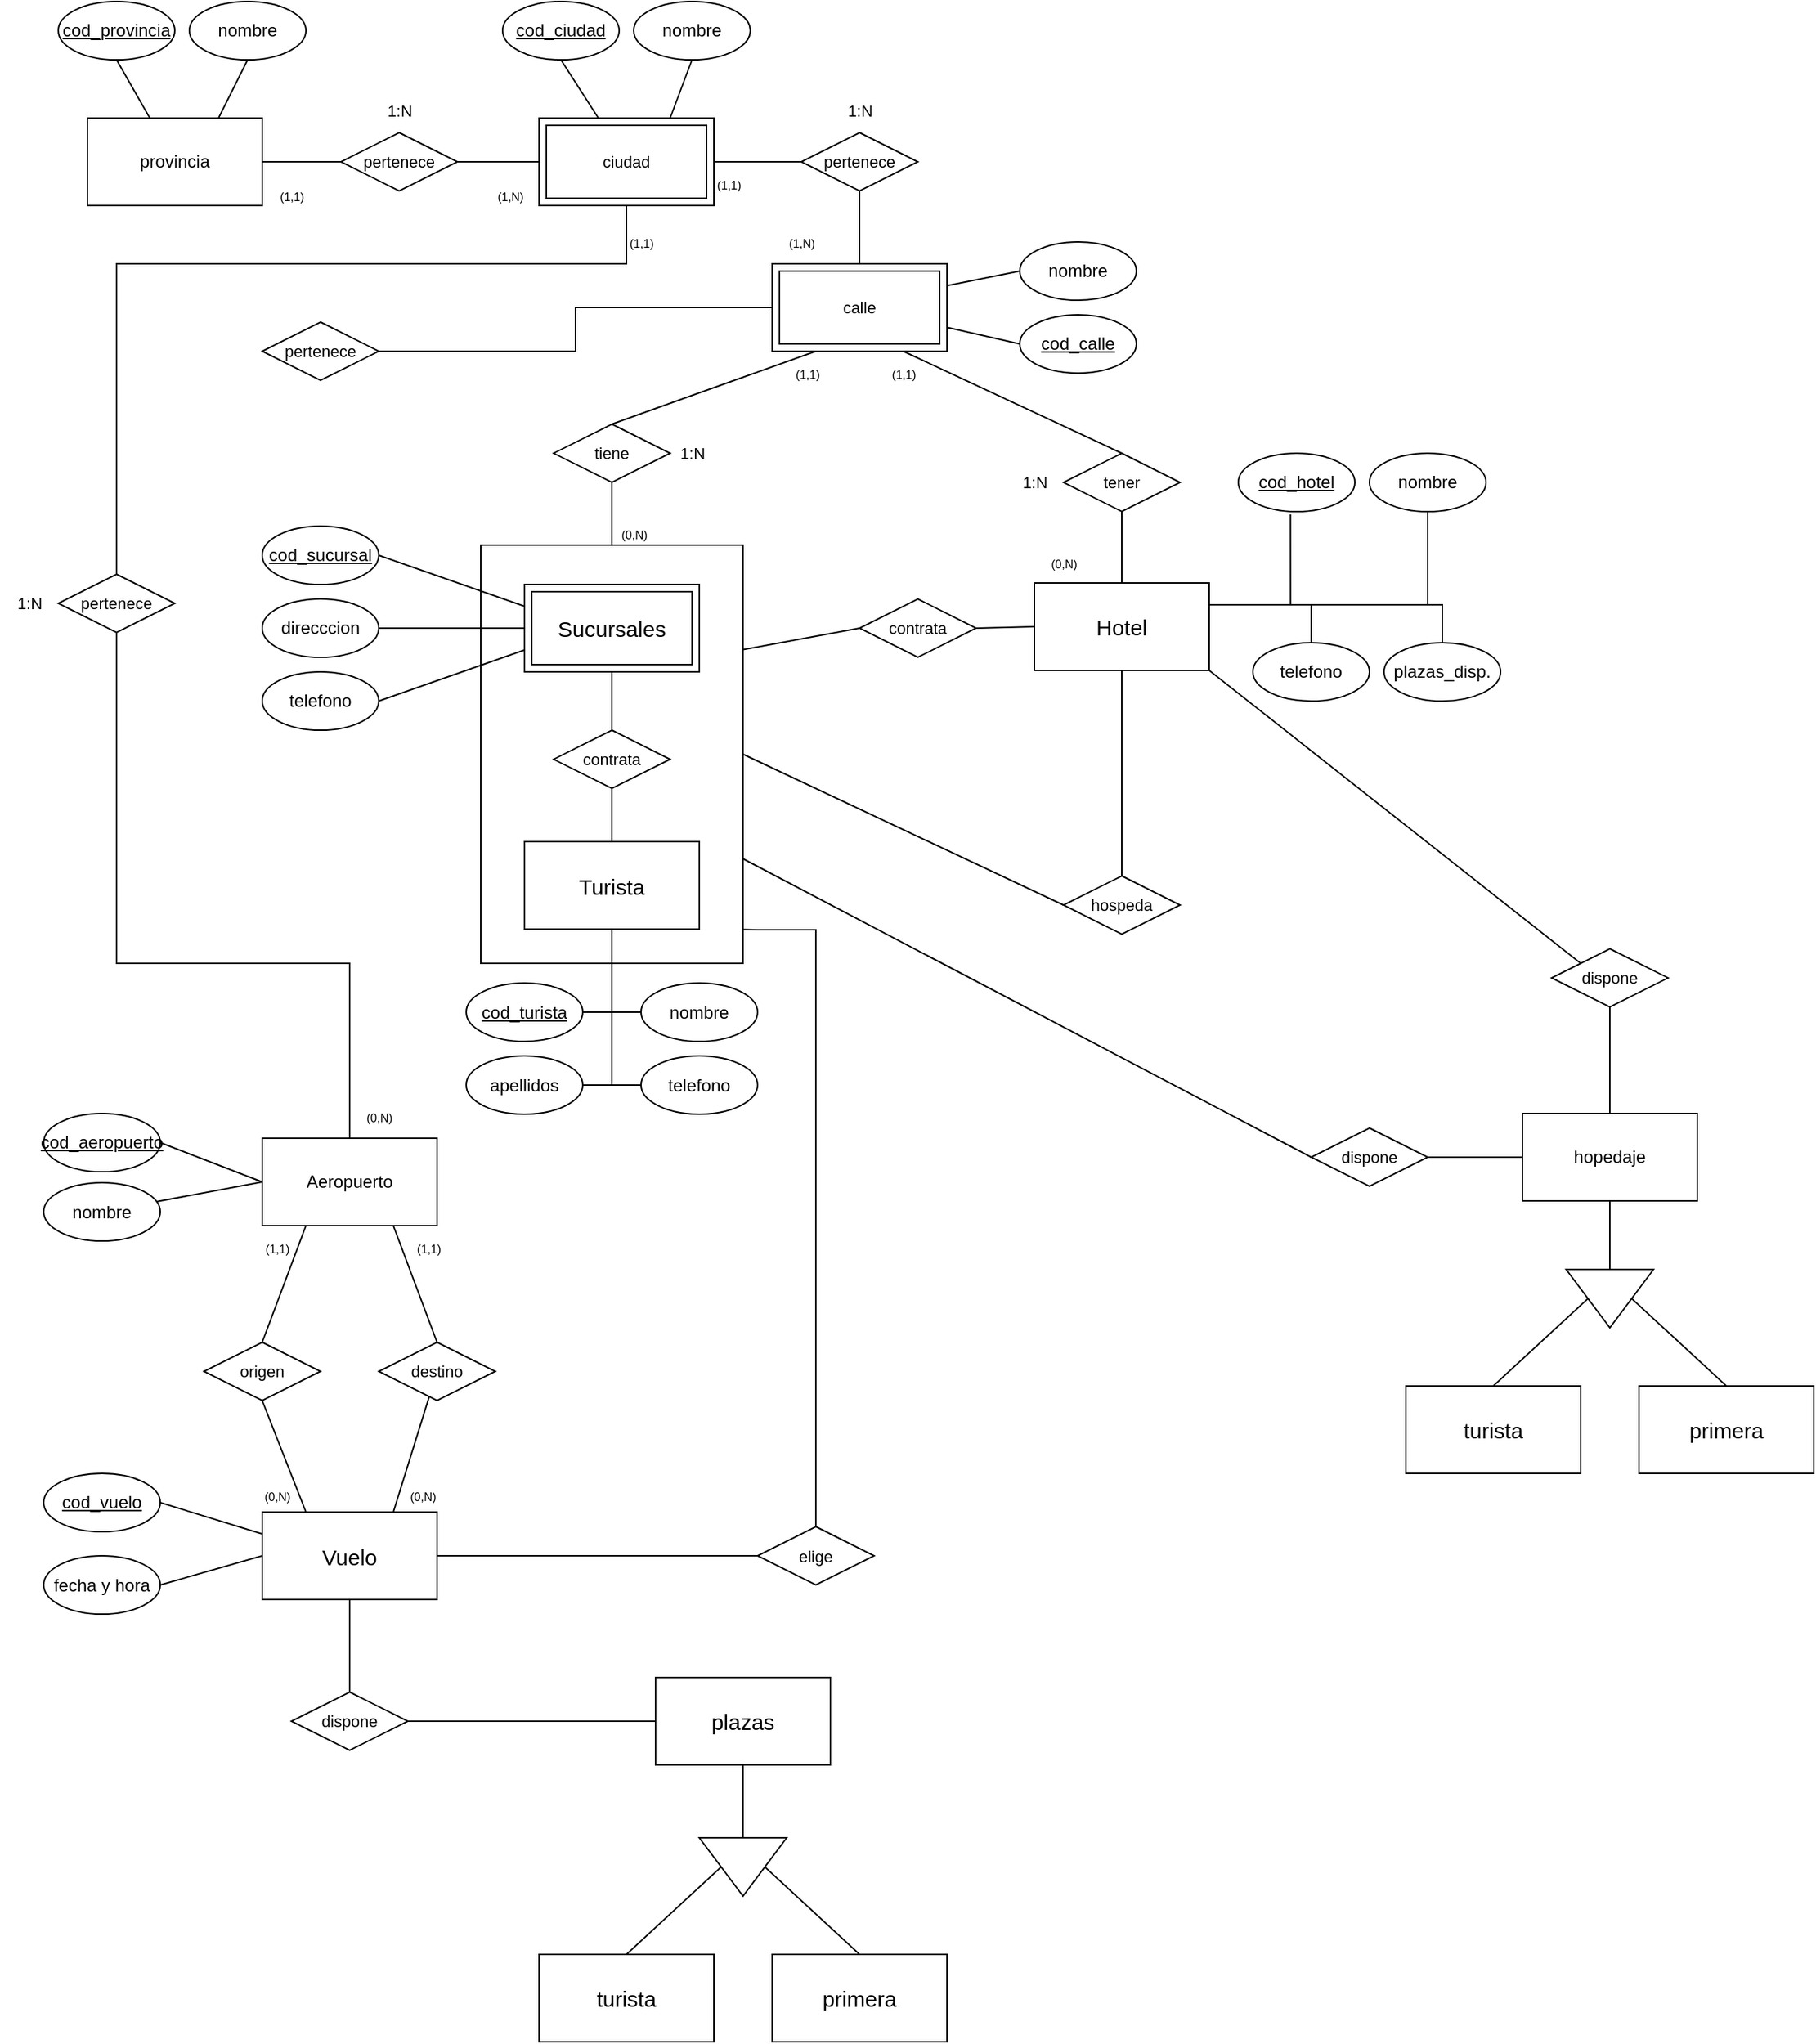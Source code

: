 <mxfile version="24.8.4">
  <diagram name="Página-1" id="iP2lA8PCmX-F6S4y8OPc">
    <mxGraphModel dx="2206" dy="1174" grid="1" gridSize="10" guides="1" tooltips="1" connect="1" arrows="1" fold="1" page="1" pageScale="1" pageWidth="1169" pageHeight="827" math="0" shadow="0">
      <root>
        <mxCell id="0" />
        <mxCell id="1" parent="0" />
        <mxCell id="xJng_yal1zOEgmuh23r5-56" value="" style="rounded=0;whiteSpace=wrap;html=1;fontFamily=Helvetica;fontSize=11;fontColor=default;labelBackgroundColor=default;strokeColor=default;fillColor=none;" vertex="1" parent="1">
          <mxGeometry x="340" y="393" width="180" height="287" as="geometry" />
        </mxCell>
        <mxCell id="dlnSffa50vdFho1oHBXk-1" value="&lt;font style=&quot;font-size: 15px;&quot;&gt;Sucursales&lt;/font&gt;" style="shape=ext;margin=3;double=1;whiteSpace=wrap;html=1;align=center;fontFamily=Helvetica;fontSize=11;fontColor=default;labelBackgroundColor=default;" parent="1" vertex="1">
          <mxGeometry x="370" y="420" width="120" height="60" as="geometry" />
        </mxCell>
        <mxCell id="dlnSffa50vdFho1oHBXk-69" style="edgeStyle=none;shape=connector;rounded=0;orthogonalLoop=1;jettySize=auto;html=1;exitX=0.5;exitY=0;exitDx=0;exitDy=0;entryX=0.5;entryY=1;entryDx=0;entryDy=0;strokeColor=default;align=center;verticalAlign=middle;fontFamily=Helvetica;fontSize=11;fontColor=default;labelBackgroundColor=default;endArrow=none;endFill=0;" parent="1" source="dlnSffa50vdFho1oHBXk-2" target="dlnSffa50vdFho1oHBXk-55" edge="1">
          <mxGeometry relative="1" as="geometry" />
        </mxCell>
        <mxCell id="dlnSffa50vdFho1oHBXk-2" value="&lt;font style=&quot;font-size: 15px;&quot;&gt;Hotel&lt;/font&gt;" style="rounded=0;whiteSpace=wrap;html=1;" parent="1" vertex="1">
          <mxGeometry x="720" y="419" width="120" height="60" as="geometry" />
        </mxCell>
        <mxCell id="xJng_yal1zOEgmuh23r5-8" style="rounded=0;orthogonalLoop=1;jettySize=auto;html=1;exitX=0.25;exitY=0;exitDx=0;exitDy=0;entryX=0.5;entryY=1;entryDx=0;entryDy=0;endArrow=none;endFill=0;" edge="1" parent="1" source="dlnSffa50vdFho1oHBXk-3" target="xJng_yal1zOEgmuh23r5-6">
          <mxGeometry relative="1" as="geometry" />
        </mxCell>
        <mxCell id="xJng_yal1zOEgmuh23r5-10" style="shape=connector;rounded=0;orthogonalLoop=1;jettySize=auto;html=1;exitX=0.75;exitY=0;exitDx=0;exitDy=0;strokeColor=default;align=center;verticalAlign=middle;fontFamily=Helvetica;fontSize=11;fontColor=default;labelBackgroundColor=default;endArrow=none;endFill=0;" edge="1" parent="1" source="dlnSffa50vdFho1oHBXk-3" target="xJng_yal1zOEgmuh23r5-7">
          <mxGeometry relative="1" as="geometry" />
        </mxCell>
        <mxCell id="dlnSffa50vdFho1oHBXk-3" value="&lt;font style=&quot;font-size: 15px;&quot;&gt;Vuelo&lt;/font&gt;" style="rounded=0;whiteSpace=wrap;html=1;" parent="1" vertex="1">
          <mxGeometry x="190" y="1056.5" width="120" height="60" as="geometry" />
        </mxCell>
        <mxCell id="dlnSffa50vdFho1oHBXk-4" value="&lt;div style=&quot;font-size: 13px;&quot;&gt;&lt;font style=&quot;font-size: 15px;&quot;&gt;Turista&lt;/font&gt;&lt;/div&gt;" style="rounded=0;whiteSpace=wrap;html=1;" parent="1" vertex="1">
          <mxGeometry x="370" y="596.5" width="120" height="60" as="geometry" />
        </mxCell>
        <mxCell id="dlnSffa50vdFho1oHBXk-10" style="rounded=0;orthogonalLoop=1;jettySize=auto;html=1;exitX=1;exitY=0.5;exitDx=0;exitDy=0;entryX=0;entryY=0.25;entryDx=0;entryDy=0;endArrow=none;endFill=0;" parent="1" source="dlnSffa50vdFho1oHBXk-5" target="dlnSffa50vdFho1oHBXk-1" edge="1">
          <mxGeometry relative="1" as="geometry" />
        </mxCell>
        <mxCell id="dlnSffa50vdFho1oHBXk-5" value="&lt;u&gt;cod_sucursal&lt;/u&gt;" style="ellipse;whiteSpace=wrap;html=1;" parent="1" vertex="1">
          <mxGeometry x="190" y="380" width="80" height="40" as="geometry" />
        </mxCell>
        <mxCell id="dlnSffa50vdFho1oHBXk-11" style="edgeStyle=none;shape=connector;rounded=0;orthogonalLoop=1;jettySize=auto;html=1;exitX=1;exitY=0.5;exitDx=0;exitDy=0;entryX=0;entryY=0.5;entryDx=0;entryDy=0;strokeColor=default;align=center;verticalAlign=middle;fontFamily=Helvetica;fontSize=11;fontColor=default;labelBackgroundColor=default;endArrow=none;endFill=0;" parent="1" source="dlnSffa50vdFho1oHBXk-7" target="dlnSffa50vdFho1oHBXk-1" edge="1">
          <mxGeometry relative="1" as="geometry" />
        </mxCell>
        <mxCell id="dlnSffa50vdFho1oHBXk-7" value="direcccion" style="ellipse;whiteSpace=wrap;html=1;" parent="1" vertex="1">
          <mxGeometry x="190" y="430" width="80" height="40" as="geometry" />
        </mxCell>
        <mxCell id="dlnSffa50vdFho1oHBXk-12" style="edgeStyle=none;shape=connector;rounded=0;orthogonalLoop=1;jettySize=auto;html=1;exitX=1;exitY=0.5;exitDx=0;exitDy=0;entryX=0;entryY=0.75;entryDx=0;entryDy=0;strokeColor=default;align=center;verticalAlign=middle;fontFamily=Helvetica;fontSize=11;fontColor=default;labelBackgroundColor=default;endArrow=none;endFill=0;" parent="1" source="dlnSffa50vdFho1oHBXk-9" target="dlnSffa50vdFho1oHBXk-1" edge="1">
          <mxGeometry relative="1" as="geometry" />
        </mxCell>
        <mxCell id="dlnSffa50vdFho1oHBXk-9" value="telefono" style="ellipse;whiteSpace=wrap;html=1;" parent="1" vertex="1">
          <mxGeometry x="190" y="480" width="80" height="40" as="geometry" />
        </mxCell>
        <mxCell id="dlnSffa50vdFho1oHBXk-30" style="edgeStyle=orthogonalEdgeStyle;shape=connector;rounded=0;orthogonalLoop=1;jettySize=auto;html=1;exitX=0.5;exitY=1;exitDx=0;exitDy=0;entryX=1;entryY=0.25;entryDx=0;entryDy=0;strokeColor=default;align=center;verticalAlign=middle;fontFamily=Helvetica;fontSize=11;fontColor=default;labelBackgroundColor=default;endArrow=none;endFill=0;" parent="1" source="dlnSffa50vdFho1oHBXk-13" target="dlnSffa50vdFho1oHBXk-2" edge="1">
          <mxGeometry relative="1" as="geometry">
            <Array as="points">
              <mxPoint x="990" y="434" />
            </Array>
          </mxGeometry>
        </mxCell>
        <mxCell id="dlnSffa50vdFho1oHBXk-13" value="nombre" style="ellipse;whiteSpace=wrap;html=1;" parent="1" vertex="1">
          <mxGeometry x="950" y="330" width="80" height="40" as="geometry" />
        </mxCell>
        <mxCell id="dlnSffa50vdFho1oHBXk-29" style="edgeStyle=orthogonalEdgeStyle;shape=connector;rounded=0;orthogonalLoop=1;jettySize=auto;html=1;exitX=0.447;exitY=1.051;exitDx=0;exitDy=0;entryX=1;entryY=0.25;entryDx=0;entryDy=0;strokeColor=default;align=center;verticalAlign=middle;fontFamily=Helvetica;fontSize=11;fontColor=default;labelBackgroundColor=default;endArrow=none;endFill=0;exitPerimeter=0;" parent="1" source="dlnSffa50vdFho1oHBXk-14" target="dlnSffa50vdFho1oHBXk-2" edge="1">
          <mxGeometry relative="1" as="geometry">
            <Array as="points">
              <mxPoint x="896" y="434" />
            </Array>
          </mxGeometry>
        </mxCell>
        <mxCell id="dlnSffa50vdFho1oHBXk-14" value="&lt;u&gt;cod_hotel&lt;/u&gt;" style="ellipse;whiteSpace=wrap;html=1;" parent="1" vertex="1">
          <mxGeometry x="860" y="330" width="80" height="40" as="geometry" />
        </mxCell>
        <mxCell id="dlnSffa50vdFho1oHBXk-32" style="edgeStyle=orthogonalEdgeStyle;shape=connector;rounded=0;orthogonalLoop=1;jettySize=auto;html=1;exitX=0.5;exitY=0;exitDx=0;exitDy=0;entryX=1;entryY=0.25;entryDx=0;entryDy=0;strokeColor=default;align=center;verticalAlign=middle;fontFamily=Helvetica;fontSize=11;fontColor=default;labelBackgroundColor=default;endArrow=none;endFill=0;" parent="1" source="dlnSffa50vdFho1oHBXk-15" target="dlnSffa50vdFho1oHBXk-2" edge="1">
          <mxGeometry relative="1" as="geometry">
            <Array as="points">
              <mxPoint x="910" y="434" />
            </Array>
          </mxGeometry>
        </mxCell>
        <mxCell id="dlnSffa50vdFho1oHBXk-15" value="telefono" style="ellipse;whiteSpace=wrap;html=1;" parent="1" vertex="1">
          <mxGeometry x="870" y="460" width="80" height="40" as="geometry" />
        </mxCell>
        <mxCell id="dlnSffa50vdFho1oHBXk-58" style="edgeStyle=none;shape=connector;rounded=0;orthogonalLoop=1;jettySize=auto;html=1;exitX=0.5;exitY=0;exitDx=0;exitDy=0;entryX=0.5;entryY=1;entryDx=0;entryDy=0;strokeColor=default;align=center;verticalAlign=middle;fontFamily=Helvetica;fontSize=11;fontColor=default;labelBackgroundColor=default;endArrow=none;endFill=0;" parent="1" source="dlnSffa50vdFho1oHBXk-17" target="dlnSffa50vdFho1oHBXk-56" edge="1">
          <mxGeometry relative="1" as="geometry" />
        </mxCell>
        <mxCell id="dlnSffa50vdFho1oHBXk-17" value="calle" style="shape=ext;margin=3;double=1;whiteSpace=wrap;html=1;align=center;fontFamily=Helvetica;fontSize=11;fontColor=default;labelBackgroundColor=default;" parent="1" vertex="1">
          <mxGeometry x="540" y="200" width="120" height="60" as="geometry" />
        </mxCell>
        <mxCell id="dlnSffa50vdFho1oHBXk-18" value="ciudad" style="shape=ext;margin=3;double=1;whiteSpace=wrap;html=1;align=center;fontFamily=Helvetica;fontSize=11;fontColor=default;labelBackgroundColor=default;" parent="1" vertex="1">
          <mxGeometry x="380" y="100" width="120" height="60" as="geometry" />
        </mxCell>
        <mxCell id="dlnSffa50vdFho1oHBXk-19" value="plazas_disp." style="ellipse;whiteSpace=wrap;html=1;" parent="1" vertex="1">
          <mxGeometry x="960" y="460" width="80" height="40" as="geometry" />
        </mxCell>
        <mxCell id="dlnSffa50vdFho1oHBXk-49" style="edgeStyle=none;shape=connector;rounded=0;orthogonalLoop=1;jettySize=auto;html=1;exitX=0;exitY=0.5;exitDx=0;exitDy=0;strokeColor=default;align=center;verticalAlign=middle;fontFamily=Helvetica;fontSize=11;fontColor=default;labelBackgroundColor=default;endArrow=none;endFill=0;" parent="1" source="dlnSffa50vdFho1oHBXk-20" target="dlnSffa50vdFho1oHBXk-17" edge="1">
          <mxGeometry relative="1" as="geometry" />
        </mxCell>
        <mxCell id="dlnSffa50vdFho1oHBXk-20" value="&lt;u&gt;cod_calle&lt;/u&gt;" style="ellipse;whiteSpace=wrap;html=1;" parent="1" vertex="1">
          <mxGeometry x="710" y="235" width="80" height="40" as="geometry" />
        </mxCell>
        <mxCell id="dlnSffa50vdFho1oHBXk-48" style="edgeStyle=none;shape=connector;rounded=0;orthogonalLoop=1;jettySize=auto;html=1;exitX=0.5;exitY=1;exitDx=0;exitDy=0;strokeColor=default;align=center;verticalAlign=middle;fontFamily=Helvetica;fontSize=11;fontColor=default;labelBackgroundColor=default;endArrow=none;endFill=0;" parent="1" source="dlnSffa50vdFho1oHBXk-21" target="dlnSffa50vdFho1oHBXk-18" edge="1">
          <mxGeometry relative="1" as="geometry" />
        </mxCell>
        <mxCell id="dlnSffa50vdFho1oHBXk-21" value="&lt;u&gt;cod_ciudad&lt;/u&gt;" style="ellipse;whiteSpace=wrap;html=1;" parent="1" vertex="1">
          <mxGeometry x="355" y="20" width="80" height="40" as="geometry" />
        </mxCell>
        <mxCell id="dlnSffa50vdFho1oHBXk-60" style="edgeStyle=none;shape=connector;rounded=0;orthogonalLoop=1;jettySize=auto;html=1;exitX=1;exitY=0.5;exitDx=0;exitDy=0;strokeColor=default;align=center;verticalAlign=middle;fontFamily=Helvetica;fontSize=11;fontColor=default;labelBackgroundColor=default;endArrow=none;endFill=0;" parent="1" source="dlnSffa50vdFho1oHBXk-22" target="dlnSffa50vdFho1oHBXk-59" edge="1">
          <mxGeometry relative="1" as="geometry" />
        </mxCell>
        <mxCell id="dlnSffa50vdFho1oHBXk-22" value="provincia" style="rounded=0;whiteSpace=wrap;html=1;" parent="1" vertex="1">
          <mxGeometry x="70" y="100" width="120" height="60" as="geometry" />
        </mxCell>
        <mxCell id="dlnSffa50vdFho1oHBXk-47" style="edgeStyle=none;shape=connector;rounded=0;orthogonalLoop=1;jettySize=auto;html=1;exitX=0.5;exitY=1;exitDx=0;exitDy=0;strokeColor=default;align=center;verticalAlign=middle;fontFamily=Helvetica;fontSize=11;fontColor=default;labelBackgroundColor=default;endArrow=none;endFill=0;" parent="1" source="dlnSffa50vdFho1oHBXk-23" target="dlnSffa50vdFho1oHBXk-22" edge="1">
          <mxGeometry relative="1" as="geometry" />
        </mxCell>
        <mxCell id="dlnSffa50vdFho1oHBXk-23" value="&lt;u&gt;cod_provincia&lt;/u&gt;" style="ellipse;whiteSpace=wrap;html=1;" parent="1" vertex="1">
          <mxGeometry x="50" y="20" width="80" height="40" as="geometry" />
        </mxCell>
        <mxCell id="dlnSffa50vdFho1oHBXk-107" style="edgeStyle=orthogonalEdgeStyle;shape=connector;rounded=0;orthogonalLoop=1;jettySize=auto;html=1;exitX=0;exitY=0.5;exitDx=0;exitDy=0;strokeColor=default;align=center;verticalAlign=middle;fontFamily=Helvetica;fontSize=11;fontColor=default;labelBackgroundColor=default;endArrow=none;endFill=0;entryX=0.5;entryY=1;entryDx=0;entryDy=0;" parent="1" source="dlnSffa50vdFho1oHBXk-24" edge="1" target="dlnSffa50vdFho1oHBXk-4">
          <mxGeometry relative="1" as="geometry">
            <mxPoint x="430" y="653.5" as="targetPoint" />
          </mxGeometry>
        </mxCell>
        <mxCell id="dlnSffa50vdFho1oHBXk-24" value="nombre" style="ellipse;whiteSpace=wrap;html=1;" parent="1" vertex="1">
          <mxGeometry x="450" y="693.5" width="80" height="40" as="geometry" />
        </mxCell>
        <mxCell id="dlnSffa50vdFho1oHBXk-106" style="edgeStyle=orthogonalEdgeStyle;shape=connector;rounded=0;orthogonalLoop=1;jettySize=auto;html=1;exitX=1;exitY=0.5;exitDx=0;exitDy=0;entryX=0.5;entryY=1;entryDx=0;entryDy=0;strokeColor=default;align=center;verticalAlign=middle;fontFamily=Helvetica;fontSize=11;fontColor=default;labelBackgroundColor=default;endArrow=none;endFill=0;" parent="1" source="dlnSffa50vdFho1oHBXk-25" target="dlnSffa50vdFho1oHBXk-4" edge="1">
          <mxGeometry relative="1" as="geometry" />
        </mxCell>
        <mxCell id="dlnSffa50vdFho1oHBXk-25" value="&lt;u&gt;cod_turista&lt;/u&gt;" style="ellipse;whiteSpace=wrap;html=1;" parent="1" vertex="1">
          <mxGeometry x="330" y="693.5" width="80" height="40" as="geometry" />
        </mxCell>
        <mxCell id="dlnSffa50vdFho1oHBXk-109" style="edgeStyle=orthogonalEdgeStyle;shape=connector;rounded=0;orthogonalLoop=1;jettySize=auto;html=1;exitX=0;exitY=0.5;exitDx=0;exitDy=0;entryX=0.5;entryY=1;entryDx=0;entryDy=0;strokeColor=default;align=center;verticalAlign=middle;fontFamily=Helvetica;fontSize=11;fontColor=default;labelBackgroundColor=default;endArrow=none;endFill=0;" parent="1" source="dlnSffa50vdFho1oHBXk-26" target="dlnSffa50vdFho1oHBXk-4" edge="1">
          <mxGeometry relative="1" as="geometry" />
        </mxCell>
        <mxCell id="dlnSffa50vdFho1oHBXk-26" value="telefono" style="ellipse;whiteSpace=wrap;html=1;" parent="1" vertex="1">
          <mxGeometry x="450" y="743.5" width="80" height="40" as="geometry" />
        </mxCell>
        <mxCell id="dlnSffa50vdFho1oHBXk-108" style="edgeStyle=orthogonalEdgeStyle;shape=connector;rounded=0;orthogonalLoop=1;jettySize=auto;html=1;exitX=1;exitY=0.5;exitDx=0;exitDy=0;strokeColor=default;align=center;verticalAlign=middle;fontFamily=Helvetica;fontSize=11;fontColor=default;labelBackgroundColor=default;endArrow=none;endFill=0;entryX=0.5;entryY=1;entryDx=0;entryDy=0;" parent="1" source="dlnSffa50vdFho1oHBXk-28" edge="1" target="dlnSffa50vdFho1oHBXk-4">
          <mxGeometry relative="1" as="geometry">
            <mxPoint x="430" y="653.5" as="targetPoint" />
          </mxGeometry>
        </mxCell>
        <mxCell id="dlnSffa50vdFho1oHBXk-28" value="apellidos" style="ellipse;whiteSpace=wrap;html=1;" parent="1" vertex="1">
          <mxGeometry x="330" y="743.5" width="80" height="40" as="geometry" />
        </mxCell>
        <mxCell id="dlnSffa50vdFho1oHBXk-33" style="edgeStyle=orthogonalEdgeStyle;shape=connector;rounded=0;orthogonalLoop=1;jettySize=auto;html=1;exitX=0.5;exitY=0;exitDx=0;exitDy=0;entryX=1;entryY=0.25;entryDx=0;entryDy=0;strokeColor=default;align=center;verticalAlign=middle;fontFamily=Helvetica;fontSize=11;fontColor=default;labelBackgroundColor=default;endArrow=none;endFill=0;" parent="1" source="dlnSffa50vdFho1oHBXk-19" target="dlnSffa50vdFho1oHBXk-2" edge="1">
          <mxGeometry relative="1" as="geometry">
            <Array as="points">
              <mxPoint x="1000" y="434" />
            </Array>
          </mxGeometry>
        </mxCell>
        <mxCell id="dlnSffa50vdFho1oHBXk-41" style="edgeStyle=none;shape=connector;rounded=0;orthogonalLoop=1;jettySize=auto;html=1;exitX=1;exitY=0.5;exitDx=0;exitDy=0;entryX=0;entryY=0.5;entryDx=0;entryDy=0;strokeColor=default;align=center;verticalAlign=middle;fontFamily=Helvetica;fontSize=11;fontColor=default;labelBackgroundColor=default;endArrow=none;endFill=0;" parent="1" source="dlnSffa50vdFho1oHBXk-34" target="dlnSffa50vdFho1oHBXk-3" edge="1">
          <mxGeometry relative="1" as="geometry" />
        </mxCell>
        <mxCell id="dlnSffa50vdFho1oHBXk-34" value="fecha y hora" style="ellipse;whiteSpace=wrap;html=1;" parent="1" vertex="1">
          <mxGeometry x="40" y="1086.5" width="80" height="40" as="geometry" />
        </mxCell>
        <mxCell id="dlnSffa50vdFho1oHBXk-40" style="edgeStyle=none;shape=connector;rounded=0;orthogonalLoop=1;jettySize=auto;html=1;exitX=1;exitY=0.5;exitDx=0;exitDy=0;entryX=0;entryY=0.25;entryDx=0;entryDy=0;strokeColor=default;align=center;verticalAlign=middle;fontFamily=Helvetica;fontSize=11;fontColor=default;labelBackgroundColor=default;endArrow=none;endFill=0;" parent="1" source="dlnSffa50vdFho1oHBXk-35" target="dlnSffa50vdFho1oHBXk-3" edge="1">
          <mxGeometry relative="1" as="geometry" />
        </mxCell>
        <mxCell id="dlnSffa50vdFho1oHBXk-35" value="&lt;u&gt;cod_vuelo&lt;/u&gt;" style="ellipse;whiteSpace=wrap;html=1;" parent="1" vertex="1">
          <mxGeometry x="40" y="1030" width="80" height="40" as="geometry" />
        </mxCell>
        <mxCell id="dlnSffa50vdFho1oHBXk-71" style="edgeStyle=none;shape=connector;rounded=0;orthogonalLoop=1;jettySize=auto;html=1;exitX=0.5;exitY=0;exitDx=0;exitDy=0;entryX=0.75;entryY=1;entryDx=0;entryDy=0;strokeColor=default;align=center;verticalAlign=middle;fontFamily=Helvetica;fontSize=11;fontColor=default;labelBackgroundColor=default;endArrow=none;endFill=0;" parent="1" source="dlnSffa50vdFho1oHBXk-55" target="dlnSffa50vdFho1oHBXk-17" edge="1">
          <mxGeometry relative="1" as="geometry" />
        </mxCell>
        <mxCell id="dlnSffa50vdFho1oHBXk-55" value="tener" style="rhombus;whiteSpace=wrap;html=1;fontFamily=Helvetica;fontSize=11;fontColor=default;labelBackgroundColor=default;" parent="1" vertex="1">
          <mxGeometry x="740" y="330" width="80" height="40" as="geometry" />
        </mxCell>
        <mxCell id="dlnSffa50vdFho1oHBXk-68" style="edgeStyle=none;shape=connector;rounded=0;orthogonalLoop=1;jettySize=auto;html=1;exitX=0;exitY=0.5;exitDx=0;exitDy=0;entryX=1;entryY=0.5;entryDx=0;entryDy=0;strokeColor=default;align=center;verticalAlign=middle;fontFamily=Helvetica;fontSize=11;fontColor=default;labelBackgroundColor=default;endArrow=none;endFill=0;" parent="1" source="dlnSffa50vdFho1oHBXk-56" target="dlnSffa50vdFho1oHBXk-18" edge="1">
          <mxGeometry relative="1" as="geometry" />
        </mxCell>
        <mxCell id="dlnSffa50vdFho1oHBXk-56" value="pertenece" style="rhombus;whiteSpace=wrap;html=1;fontFamily=Helvetica;fontSize=11;fontColor=default;labelBackgroundColor=default;" parent="1" vertex="1">
          <mxGeometry x="560" y="110" width="80" height="40" as="geometry" />
        </mxCell>
        <mxCell id="dlnSffa50vdFho1oHBXk-61" style="edgeStyle=none;shape=connector;rounded=0;orthogonalLoop=1;jettySize=auto;html=1;exitX=1;exitY=0.5;exitDx=0;exitDy=0;entryX=0;entryY=0.5;entryDx=0;entryDy=0;strokeColor=default;align=center;verticalAlign=middle;fontFamily=Helvetica;fontSize=11;fontColor=default;labelBackgroundColor=default;endArrow=none;endFill=0;" parent="1" source="dlnSffa50vdFho1oHBXk-59" target="dlnSffa50vdFho1oHBXk-18" edge="1">
          <mxGeometry relative="1" as="geometry" />
        </mxCell>
        <mxCell id="dlnSffa50vdFho1oHBXk-59" value="pertenece" style="rhombus;whiteSpace=wrap;html=1;fontFamily=Helvetica;fontSize=11;fontColor=default;labelBackgroundColor=default;" parent="1" vertex="1">
          <mxGeometry x="244" y="110" width="80" height="40" as="geometry" />
        </mxCell>
        <mxCell id="dlnSffa50vdFho1oHBXk-70" style="edgeStyle=none;shape=connector;rounded=0;orthogonalLoop=1;jettySize=auto;html=1;exitX=0.5;exitY=0;exitDx=0;exitDy=0;entryX=0.25;entryY=1;entryDx=0;entryDy=0;strokeColor=default;align=center;verticalAlign=middle;fontFamily=Helvetica;fontSize=11;fontColor=default;labelBackgroundColor=default;endArrow=none;endFill=0;" parent="1" source="dlnSffa50vdFho1oHBXk-63" target="dlnSffa50vdFho1oHBXk-17" edge="1">
          <mxGeometry relative="1" as="geometry" />
        </mxCell>
        <mxCell id="xJng_yal1zOEgmuh23r5-60" style="edgeStyle=orthogonalEdgeStyle;shape=connector;rounded=0;orthogonalLoop=1;jettySize=auto;html=1;exitX=0.5;exitY=1;exitDx=0;exitDy=0;strokeColor=default;align=center;verticalAlign=middle;fontFamily=Helvetica;fontSize=11;fontColor=default;labelBackgroundColor=default;endArrow=none;endFill=0;" edge="1" parent="1" source="dlnSffa50vdFho1oHBXk-63" target="xJng_yal1zOEgmuh23r5-56">
          <mxGeometry relative="1" as="geometry" />
        </mxCell>
        <mxCell id="dlnSffa50vdFho1oHBXk-63" value="tiene" style="rhombus;whiteSpace=wrap;html=1;fontFamily=Helvetica;fontSize=11;fontColor=default;labelBackgroundColor=default;" parent="1" vertex="1">
          <mxGeometry x="390" y="310" width="80" height="40" as="geometry" />
        </mxCell>
        <mxCell id="dlnSffa50vdFho1oHBXk-74" style="edgeStyle=none;shape=connector;rounded=0;orthogonalLoop=1;jettySize=auto;html=1;exitX=1;exitY=0.5;exitDx=0;exitDy=0;entryX=0;entryY=0.5;entryDx=0;entryDy=0;strokeColor=default;align=center;verticalAlign=middle;fontFamily=Helvetica;fontSize=11;fontColor=default;labelBackgroundColor=default;endArrow=none;endFill=0;" parent="1" source="dlnSffa50vdFho1oHBXk-72" target="dlnSffa50vdFho1oHBXk-2" edge="1">
          <mxGeometry relative="1" as="geometry" />
        </mxCell>
        <mxCell id="xJng_yal1zOEgmuh23r5-59" style="shape=connector;rounded=0;orthogonalLoop=1;jettySize=auto;html=1;exitX=0;exitY=0.5;exitDx=0;exitDy=0;entryX=1;entryY=0.25;entryDx=0;entryDy=0;strokeColor=default;align=center;verticalAlign=middle;fontFamily=Helvetica;fontSize=11;fontColor=default;labelBackgroundColor=default;endArrow=none;endFill=0;" edge="1" parent="1" source="dlnSffa50vdFho1oHBXk-72" target="xJng_yal1zOEgmuh23r5-56">
          <mxGeometry relative="1" as="geometry" />
        </mxCell>
        <mxCell id="dlnSffa50vdFho1oHBXk-72" value="contrata" style="rhombus;whiteSpace=wrap;html=1;fontFamily=Helvetica;fontSize=11;fontColor=default;labelBackgroundColor=default;" parent="1" vertex="1">
          <mxGeometry x="600" y="430" width="80" height="40" as="geometry" />
        </mxCell>
        <mxCell id="dlnSffa50vdFho1oHBXk-76" value="&lt;font style=&quot;font-size: 15px;&quot;&gt;primera&lt;/font&gt;" style="rounded=0;whiteSpace=wrap;html=1;" parent="1" vertex="1">
          <mxGeometry x="540" y="1360" width="120" height="60" as="geometry" />
        </mxCell>
        <mxCell id="dlnSffa50vdFho1oHBXk-77" value="&lt;font style=&quot;font-size: 15px;&quot;&gt;turista&lt;/font&gt;" style="rounded=0;whiteSpace=wrap;html=1;" parent="1" vertex="1">
          <mxGeometry x="380" y="1360" width="120" height="60" as="geometry" />
        </mxCell>
        <mxCell id="dlnSffa50vdFho1oHBXk-79" style="edgeStyle=none;shape=connector;rounded=0;orthogonalLoop=1;jettySize=auto;html=1;exitX=0.5;exitY=0;exitDx=0;exitDy=0;entryX=0.5;entryY=0;entryDx=0;entryDy=0;strokeColor=default;align=center;verticalAlign=middle;fontFamily=Helvetica;fontSize=11;fontColor=default;labelBackgroundColor=default;endArrow=none;endFill=0;" parent="1" source="dlnSffa50vdFho1oHBXk-78" target="dlnSffa50vdFho1oHBXk-76" edge="1">
          <mxGeometry relative="1" as="geometry" />
        </mxCell>
        <mxCell id="dlnSffa50vdFho1oHBXk-80" style="edgeStyle=none;shape=connector;rounded=0;orthogonalLoop=1;jettySize=auto;html=1;exitX=0.5;exitY=1;exitDx=0;exitDy=0;entryX=0.5;entryY=0;entryDx=0;entryDy=0;strokeColor=default;align=center;verticalAlign=middle;fontFamily=Helvetica;fontSize=11;fontColor=default;labelBackgroundColor=default;endArrow=none;endFill=0;" parent="1" source="dlnSffa50vdFho1oHBXk-78" target="dlnSffa50vdFho1oHBXk-77" edge="1">
          <mxGeometry relative="1" as="geometry" />
        </mxCell>
        <mxCell id="dlnSffa50vdFho1oHBXk-78" value="" style="triangle;whiteSpace=wrap;html=1;fontFamily=Helvetica;fontSize=11;fontColor=default;labelBackgroundColor=default;rotation=90;" parent="1" vertex="1">
          <mxGeometry x="500" y="1270" width="40" height="60" as="geometry" />
        </mxCell>
        <mxCell id="dlnSffa50vdFho1oHBXk-83" value="" style="edgeStyle=none;shape=connector;rounded=0;orthogonalLoop=1;jettySize=auto;html=1;strokeColor=default;align=center;verticalAlign=middle;fontFamily=Helvetica;fontSize=11;fontColor=default;labelBackgroundColor=default;endArrow=none;endFill=0;exitX=0.5;exitY=0;exitDx=0;exitDy=0;" parent="1" source="dlnSffa50vdFho1oHBXk-86" target="dlnSffa50vdFho1oHBXk-3" edge="1">
          <mxGeometry relative="1" as="geometry" />
        </mxCell>
        <mxCell id="dlnSffa50vdFho1oHBXk-84" style="edgeStyle=none;shape=connector;rounded=0;orthogonalLoop=1;jettySize=auto;html=1;exitX=0.5;exitY=1;exitDx=0;exitDy=0;entryX=0;entryY=0.5;entryDx=0;entryDy=0;strokeColor=default;align=center;verticalAlign=middle;fontFamily=Helvetica;fontSize=11;fontColor=default;labelBackgroundColor=default;endArrow=none;endFill=0;" parent="1" source="dlnSffa50vdFho1oHBXk-82" target="dlnSffa50vdFho1oHBXk-78" edge="1">
          <mxGeometry relative="1" as="geometry" />
        </mxCell>
        <mxCell id="dlnSffa50vdFho1oHBXk-82" value="&lt;font style=&quot;font-size: 15px;&quot;&gt;plazas&lt;/font&gt;" style="rounded=0;whiteSpace=wrap;html=1;" parent="1" vertex="1">
          <mxGeometry x="460" y="1170" width="120" height="60" as="geometry" />
        </mxCell>
        <mxCell id="dlnSffa50vdFho1oHBXk-87" style="edgeStyle=orthogonalEdgeStyle;shape=connector;rounded=0;orthogonalLoop=1;jettySize=auto;html=1;exitX=0;exitY=0.5;exitDx=0;exitDy=0;entryX=1;entryY=0.5;entryDx=0;entryDy=0;strokeColor=default;align=center;verticalAlign=middle;fontFamily=Helvetica;fontSize=11;fontColor=default;labelBackgroundColor=default;endArrow=none;endFill=0;" parent="1" source="dlnSffa50vdFho1oHBXk-85" target="dlnSffa50vdFho1oHBXk-3" edge="1">
          <mxGeometry relative="1" as="geometry" />
        </mxCell>
        <mxCell id="dlnSffa50vdFho1oHBXk-85" value="elige" style="rhombus;whiteSpace=wrap;html=1;fontFamily=Helvetica;fontSize=11;fontColor=default;labelBackgroundColor=default;" parent="1" vertex="1">
          <mxGeometry x="530" y="1066.5" width="80" height="40" as="geometry" />
        </mxCell>
        <mxCell id="xJng_yal1zOEgmuh23r5-17" style="shape=connector;rounded=0;orthogonalLoop=1;jettySize=auto;html=1;exitX=1;exitY=0.5;exitDx=0;exitDy=0;entryX=0;entryY=0.5;entryDx=0;entryDy=0;strokeColor=default;align=center;verticalAlign=middle;fontFamily=Helvetica;fontSize=11;fontColor=default;labelBackgroundColor=default;endArrow=none;endFill=0;" edge="1" parent="1" source="dlnSffa50vdFho1oHBXk-86" target="dlnSffa50vdFho1oHBXk-82">
          <mxGeometry relative="1" as="geometry" />
        </mxCell>
        <mxCell id="dlnSffa50vdFho1oHBXk-86" value="dispone" style="rhombus;whiteSpace=wrap;html=1;fontFamily=Helvetica;fontSize=11;fontColor=default;labelBackgroundColor=default;" parent="1" vertex="1">
          <mxGeometry x="210" y="1180" width="80" height="40" as="geometry" />
        </mxCell>
        <mxCell id="dlnSffa50vdFho1oHBXk-90" style="edgeStyle=none;shape=connector;rounded=0;orthogonalLoop=1;jettySize=auto;html=1;exitX=0.5;exitY=0;exitDx=0;exitDy=0;strokeColor=default;align=center;verticalAlign=middle;fontFamily=Helvetica;fontSize=11;fontColor=default;labelBackgroundColor=default;endArrow=none;endFill=0;" parent="1" source="dlnSffa50vdFho1oHBXk-89" target="dlnSffa50vdFho1oHBXk-2" edge="1">
          <mxGeometry relative="1" as="geometry" />
        </mxCell>
        <mxCell id="xJng_yal1zOEgmuh23r5-58" style="shape=connector;rounded=0;orthogonalLoop=1;jettySize=auto;html=1;exitX=0;exitY=0.5;exitDx=0;exitDy=0;entryX=1;entryY=0.5;entryDx=0;entryDy=0;strokeColor=default;align=center;verticalAlign=middle;fontFamily=Helvetica;fontSize=11;fontColor=default;labelBackgroundColor=default;endArrow=none;endFill=0;" edge="1" parent="1" source="dlnSffa50vdFho1oHBXk-89" target="xJng_yal1zOEgmuh23r5-56">
          <mxGeometry relative="1" as="geometry" />
        </mxCell>
        <mxCell id="dlnSffa50vdFho1oHBXk-89" value="hospeda" style="rhombus;whiteSpace=wrap;html=1;fontFamily=Helvetica;fontSize=11;fontColor=default;labelBackgroundColor=default;" parent="1" vertex="1">
          <mxGeometry x="740" y="620" width="80" height="40" as="geometry" />
        </mxCell>
        <mxCell id="dlnSffa50vdFho1oHBXk-93" value="&lt;font style=&quot;font-size: 15px;&quot;&gt;turista&lt;/font&gt;" style="rounded=0;whiteSpace=wrap;html=1;" parent="1" vertex="1">
          <mxGeometry x="975" y="970" width="120" height="60" as="geometry" />
        </mxCell>
        <mxCell id="dlnSffa50vdFho1oHBXk-94" style="edgeStyle=none;shape=connector;rounded=0;orthogonalLoop=1;jettySize=auto;html=1;exitX=0.5;exitY=0;exitDx=0;exitDy=0;entryX=0.5;entryY=0;entryDx=0;entryDy=0;strokeColor=default;align=center;verticalAlign=middle;fontFamily=Helvetica;fontSize=11;fontColor=default;labelBackgroundColor=default;endArrow=none;endFill=0;" parent="1" source="dlnSffa50vdFho1oHBXk-96" target="dlnSffa50vdFho1oHBXk-100" edge="1">
          <mxGeometry relative="1" as="geometry" />
        </mxCell>
        <mxCell id="dlnSffa50vdFho1oHBXk-95" style="edgeStyle=none;shape=connector;rounded=0;orthogonalLoop=1;jettySize=auto;html=1;exitX=0.5;exitY=1;exitDx=0;exitDy=0;entryX=0.5;entryY=0;entryDx=0;entryDy=0;strokeColor=default;align=center;verticalAlign=middle;fontFamily=Helvetica;fontSize=11;fontColor=default;labelBackgroundColor=default;endArrow=none;endFill=0;" parent="1" source="dlnSffa50vdFho1oHBXk-96" target="dlnSffa50vdFho1oHBXk-93" edge="1">
          <mxGeometry relative="1" as="geometry" />
        </mxCell>
        <mxCell id="dlnSffa50vdFho1oHBXk-96" value="" style="triangle;whiteSpace=wrap;html=1;fontFamily=Helvetica;fontSize=11;fontColor=default;labelBackgroundColor=default;rotation=90;" parent="1" vertex="1">
          <mxGeometry x="1095" y="880" width="40" height="60" as="geometry" />
        </mxCell>
        <mxCell id="dlnSffa50vdFho1oHBXk-97" style="edgeStyle=none;shape=connector;rounded=0;orthogonalLoop=1;jettySize=auto;html=1;exitX=0.5;exitY=1;exitDx=0;exitDy=0;entryX=0;entryY=0.5;entryDx=0;entryDy=0;strokeColor=default;align=center;verticalAlign=middle;fontFamily=Helvetica;fontSize=11;fontColor=default;labelBackgroundColor=default;endArrow=none;endFill=0;" parent="1" source="dlnSffa50vdFho1oHBXk-98" target="dlnSffa50vdFho1oHBXk-96" edge="1">
          <mxGeometry relative="1" as="geometry" />
        </mxCell>
        <mxCell id="dlnSffa50vdFho1oHBXk-101" style="edgeStyle=none;shape=connector;rounded=0;orthogonalLoop=1;jettySize=auto;html=1;exitX=0.5;exitY=0;exitDx=0;exitDy=0;entryX=0.5;entryY=1;entryDx=0;entryDy=0;strokeColor=default;align=center;verticalAlign=middle;fontFamily=Helvetica;fontSize=11;fontColor=default;labelBackgroundColor=default;endArrow=none;endFill=0;" parent="1" source="dlnSffa50vdFho1oHBXk-98" target="dlnSffa50vdFho1oHBXk-99" edge="1">
          <mxGeometry relative="1" as="geometry" />
        </mxCell>
        <mxCell id="dlnSffa50vdFho1oHBXk-98" value="hopedaje" style="rounded=0;whiteSpace=wrap;html=1;" parent="1" vertex="1">
          <mxGeometry x="1055" y="783" width="120" height="60" as="geometry" />
        </mxCell>
        <mxCell id="dlnSffa50vdFho1oHBXk-102" style="edgeStyle=none;shape=connector;rounded=0;orthogonalLoop=1;jettySize=auto;html=1;exitX=0;exitY=0;exitDx=0;exitDy=0;entryX=1;entryY=1;entryDx=0;entryDy=0;strokeColor=default;align=center;verticalAlign=middle;fontFamily=Helvetica;fontSize=11;fontColor=default;labelBackgroundColor=default;endArrow=none;endFill=0;" parent="1" source="dlnSffa50vdFho1oHBXk-99" target="dlnSffa50vdFho1oHBXk-2" edge="1">
          <mxGeometry relative="1" as="geometry" />
        </mxCell>
        <mxCell id="dlnSffa50vdFho1oHBXk-99" value="dispone" style="rhombus;whiteSpace=wrap;html=1;fontFamily=Helvetica;fontSize=11;fontColor=default;labelBackgroundColor=default;" parent="1" vertex="1">
          <mxGeometry x="1075" y="670" width="80" height="40" as="geometry" />
        </mxCell>
        <mxCell id="dlnSffa50vdFho1oHBXk-100" value="&lt;font style=&quot;font-size: 15px;&quot;&gt;primera&lt;/font&gt;" style="rounded=0;whiteSpace=wrap;html=1;" parent="1" vertex="1">
          <mxGeometry x="1135" y="970" width="120" height="60" as="geometry" />
        </mxCell>
        <mxCell id="dlnSffa50vdFho1oHBXk-104" style="edgeStyle=none;shape=connector;rounded=0;orthogonalLoop=1;jettySize=auto;html=1;exitX=1;exitY=0.5;exitDx=0;exitDy=0;entryX=0;entryY=0.5;entryDx=0;entryDy=0;strokeColor=default;align=center;verticalAlign=middle;fontFamily=Helvetica;fontSize=11;fontColor=default;labelBackgroundColor=default;endArrow=none;endFill=0;" parent="1" source="dlnSffa50vdFho1oHBXk-103" target="dlnSffa50vdFho1oHBXk-98" edge="1">
          <mxGeometry relative="1" as="geometry" />
        </mxCell>
        <mxCell id="xJng_yal1zOEgmuh23r5-57" style="shape=connector;rounded=0;orthogonalLoop=1;jettySize=auto;html=1;exitX=0;exitY=0.5;exitDx=0;exitDy=0;entryX=1;entryY=0.75;entryDx=0;entryDy=0;strokeColor=default;align=center;verticalAlign=middle;fontFamily=Helvetica;fontSize=11;fontColor=default;labelBackgroundColor=default;endArrow=none;endFill=0;" edge="1" parent="1" source="dlnSffa50vdFho1oHBXk-103" target="xJng_yal1zOEgmuh23r5-56">
          <mxGeometry relative="1" as="geometry" />
        </mxCell>
        <mxCell id="dlnSffa50vdFho1oHBXk-103" value="dispone" style="rhombus;whiteSpace=wrap;html=1;fontFamily=Helvetica;fontSize=11;fontColor=default;labelBackgroundColor=default;" parent="1" vertex="1">
          <mxGeometry x="910" y="793" width="80" height="40" as="geometry" />
        </mxCell>
        <mxCell id="xJng_yal1zOEgmuh23r5-3" style="edgeStyle=orthogonalEdgeStyle;rounded=0;orthogonalLoop=1;jettySize=auto;html=1;exitX=1;exitY=0.5;exitDx=0;exitDy=0;entryX=0;entryY=0.5;entryDx=0;entryDy=0;endArrow=none;endFill=0;" edge="1" parent="1" source="xJng_yal1zOEgmuh23r5-1" target="dlnSffa50vdFho1oHBXk-17">
          <mxGeometry relative="1" as="geometry">
            <Array as="points">
              <mxPoint x="405" y="260" />
              <mxPoint x="405" y="230" />
            </Array>
          </mxGeometry>
        </mxCell>
        <mxCell id="xJng_yal1zOEgmuh23r5-1" value="pertenece" style="rhombus;whiteSpace=wrap;html=1;fontFamily=Helvetica;fontSize=11;fontColor=default;labelBackgroundColor=default;" vertex="1" parent="1">
          <mxGeometry x="190" y="240" width="80" height="40" as="geometry" />
        </mxCell>
        <mxCell id="xJng_yal1zOEgmuh23r5-13" style="edgeStyle=orthogonalEdgeStyle;shape=connector;rounded=0;orthogonalLoop=1;jettySize=auto;html=1;exitX=0.5;exitY=0;exitDx=0;exitDy=0;entryX=0.5;entryY=1;entryDx=0;entryDy=0;strokeColor=default;align=center;verticalAlign=middle;fontFamily=Helvetica;fontSize=11;fontColor=default;labelBackgroundColor=default;endArrow=none;endFill=0;" edge="1" parent="1" source="xJng_yal1zOEgmuh23r5-5" target="xJng_yal1zOEgmuh23r5-12">
          <mxGeometry relative="1" as="geometry">
            <Array as="points">
              <mxPoint x="250" y="680" />
              <mxPoint x="90" y="680" />
            </Array>
          </mxGeometry>
        </mxCell>
        <mxCell id="xJng_yal1zOEgmuh23r5-5" value="Aeropuerto" style="rounded=0;whiteSpace=wrap;html=1;" vertex="1" parent="1">
          <mxGeometry x="190" y="800" width="120" height="60" as="geometry" />
        </mxCell>
        <mxCell id="xJng_yal1zOEgmuh23r5-9" style="rounded=0;orthogonalLoop=1;jettySize=auto;html=1;exitX=0.5;exitY=0;exitDx=0;exitDy=0;entryX=0.25;entryY=1;entryDx=0;entryDy=0;endArrow=none;endFill=0;" edge="1" parent="1" source="xJng_yal1zOEgmuh23r5-6" target="xJng_yal1zOEgmuh23r5-5">
          <mxGeometry relative="1" as="geometry" />
        </mxCell>
        <mxCell id="xJng_yal1zOEgmuh23r5-6" value="origen" style="rhombus;whiteSpace=wrap;html=1;fontFamily=Helvetica;fontSize=11;fontColor=default;labelBackgroundColor=default;" vertex="1" parent="1">
          <mxGeometry x="150" y="940" width="80" height="40" as="geometry" />
        </mxCell>
        <mxCell id="xJng_yal1zOEgmuh23r5-11" style="shape=connector;rounded=0;orthogonalLoop=1;jettySize=auto;html=1;exitX=0.5;exitY=0;exitDx=0;exitDy=0;entryX=0.75;entryY=1;entryDx=0;entryDy=0;strokeColor=default;align=center;verticalAlign=middle;fontFamily=Helvetica;fontSize=11;fontColor=default;labelBackgroundColor=default;endArrow=none;endFill=0;" edge="1" parent="1" source="xJng_yal1zOEgmuh23r5-7" target="xJng_yal1zOEgmuh23r5-5">
          <mxGeometry relative="1" as="geometry" />
        </mxCell>
        <mxCell id="xJng_yal1zOEgmuh23r5-7" value="destino" style="rhombus;whiteSpace=wrap;html=1;fontFamily=Helvetica;fontSize=11;fontColor=default;labelBackgroundColor=default;" vertex="1" parent="1">
          <mxGeometry x="270" y="940" width="80" height="40" as="geometry" />
        </mxCell>
        <mxCell id="xJng_yal1zOEgmuh23r5-14" style="edgeStyle=orthogonalEdgeStyle;shape=connector;rounded=0;orthogonalLoop=1;jettySize=auto;html=1;exitX=0.5;exitY=0;exitDx=0;exitDy=0;entryX=0.5;entryY=1;entryDx=0;entryDy=0;strokeColor=default;align=center;verticalAlign=middle;fontFamily=Helvetica;fontSize=11;fontColor=default;labelBackgroundColor=default;endArrow=none;endFill=0;" edge="1" parent="1" source="xJng_yal1zOEgmuh23r5-12" target="dlnSffa50vdFho1oHBXk-18">
          <mxGeometry relative="1" as="geometry">
            <Array as="points">
              <mxPoint x="90" y="200" />
              <mxPoint x="440" y="200" />
            </Array>
          </mxGeometry>
        </mxCell>
        <mxCell id="xJng_yal1zOEgmuh23r5-12" value="pertenece" style="rhombus;whiteSpace=wrap;html=1;fontFamily=Helvetica;fontSize=11;fontColor=default;labelBackgroundColor=default;" vertex="1" parent="1">
          <mxGeometry x="50" y="413" width="80" height="40" as="geometry" />
        </mxCell>
        <mxCell id="xJng_yal1zOEgmuh23r5-20" style="shape=connector;rounded=0;orthogonalLoop=1;jettySize=auto;html=1;exitX=1;exitY=0.5;exitDx=0;exitDy=0;entryX=0;entryY=0.5;entryDx=0;entryDy=0;strokeColor=default;align=center;verticalAlign=middle;fontFamily=Helvetica;fontSize=11;fontColor=default;labelBackgroundColor=default;endArrow=none;endFill=0;" edge="1" parent="1" source="xJng_yal1zOEgmuh23r5-18" target="xJng_yal1zOEgmuh23r5-5">
          <mxGeometry relative="1" as="geometry" />
        </mxCell>
        <mxCell id="xJng_yal1zOEgmuh23r5-18" value="&lt;u&gt;cod_aeropuerto&lt;/u&gt;" style="ellipse;whiteSpace=wrap;html=1;" vertex="1" parent="1">
          <mxGeometry x="40" y="783" width="80" height="40" as="geometry" />
        </mxCell>
        <mxCell id="xJng_yal1zOEgmuh23r5-21" style="shape=connector;rounded=0;orthogonalLoop=1;jettySize=auto;html=1;strokeColor=default;align=center;verticalAlign=middle;fontFamily=Helvetica;fontSize=11;fontColor=default;labelBackgroundColor=default;endArrow=none;endFill=0;" edge="1" parent="1" source="xJng_yal1zOEgmuh23r5-19">
          <mxGeometry relative="1" as="geometry">
            <mxPoint x="190" y="830" as="targetPoint" />
          </mxGeometry>
        </mxCell>
        <mxCell id="xJng_yal1zOEgmuh23r5-19" value="nombre" style="ellipse;whiteSpace=wrap;html=1;" vertex="1" parent="1">
          <mxGeometry x="40" y="830.5" width="80" height="40" as="geometry" />
        </mxCell>
        <mxCell id="xJng_yal1zOEgmuh23r5-23" style="shape=connector;rounded=0;orthogonalLoop=1;jettySize=auto;html=1;exitX=0;exitY=0.5;exitDx=0;exitDy=0;entryX=1;entryY=0.25;entryDx=0;entryDy=0;strokeColor=default;align=center;verticalAlign=middle;fontFamily=Helvetica;fontSize=11;fontColor=default;labelBackgroundColor=default;endArrow=none;endFill=0;" edge="1" parent="1" source="xJng_yal1zOEgmuh23r5-22" target="dlnSffa50vdFho1oHBXk-17">
          <mxGeometry relative="1" as="geometry" />
        </mxCell>
        <mxCell id="xJng_yal1zOEgmuh23r5-22" value="nombre" style="ellipse;whiteSpace=wrap;html=1;" vertex="1" parent="1">
          <mxGeometry x="710" y="185" width="80" height="40" as="geometry" />
        </mxCell>
        <mxCell id="xJng_yal1zOEgmuh23r5-25" style="shape=connector;rounded=0;orthogonalLoop=1;jettySize=auto;html=1;exitX=0.5;exitY=1;exitDx=0;exitDy=0;entryX=0.75;entryY=0;entryDx=0;entryDy=0;strokeColor=default;align=center;verticalAlign=middle;fontFamily=Helvetica;fontSize=11;fontColor=default;labelBackgroundColor=default;endArrow=none;endFill=0;" edge="1" parent="1" source="xJng_yal1zOEgmuh23r5-24" target="dlnSffa50vdFho1oHBXk-18">
          <mxGeometry relative="1" as="geometry" />
        </mxCell>
        <mxCell id="xJng_yal1zOEgmuh23r5-24" value="nombre" style="ellipse;whiteSpace=wrap;html=1;" vertex="1" parent="1">
          <mxGeometry x="445" y="20" width="80" height="40" as="geometry" />
        </mxCell>
        <mxCell id="xJng_yal1zOEgmuh23r5-27" style="shape=connector;rounded=0;orthogonalLoop=1;jettySize=auto;html=1;exitX=0.5;exitY=1;exitDx=0;exitDy=0;entryX=0.75;entryY=0;entryDx=0;entryDy=0;strokeColor=default;align=center;verticalAlign=middle;fontFamily=Helvetica;fontSize=11;fontColor=default;labelBackgroundColor=default;endArrow=none;endFill=0;" edge="1" parent="1" source="xJng_yal1zOEgmuh23r5-26" target="dlnSffa50vdFho1oHBXk-22">
          <mxGeometry relative="1" as="geometry" />
        </mxCell>
        <mxCell id="xJng_yal1zOEgmuh23r5-26" value="nombre" style="ellipse;whiteSpace=wrap;html=1;" vertex="1" parent="1">
          <mxGeometry x="140" y="20" width="80" height="40" as="geometry" />
        </mxCell>
        <mxCell id="xJng_yal1zOEgmuh23r5-33" value="&lt;font style=&quot;font-size: 8px;&quot;&gt;(1,1)&lt;/font&gt;" style="text;html=1;align=center;verticalAlign=middle;resizable=0;points=[];autosize=1;strokeColor=none;fillColor=none;fontFamily=Helvetica;fontSize=11;fontColor=default;labelBackgroundColor=default;" vertex="1" parent="1">
          <mxGeometry x="190" y="138" width="40" height="30" as="geometry" />
        </mxCell>
        <mxCell id="xJng_yal1zOEgmuh23r5-34" value="&lt;font style=&quot;font-size: 8px;&quot;&gt;(1,N)&lt;/font&gt;" style="text;html=1;align=center;verticalAlign=middle;resizable=0;points=[];autosize=1;strokeColor=none;fillColor=none;fontFamily=Helvetica;fontSize=11;fontColor=default;labelBackgroundColor=default;" vertex="1" parent="1">
          <mxGeometry x="540" y="170" width="40" height="30" as="geometry" />
        </mxCell>
        <mxCell id="xJng_yal1zOEgmuh23r5-35" value="&lt;font style=&quot;font-size: 8px;&quot;&gt;(1,1)&lt;/font&gt;" style="text;html=1;align=center;verticalAlign=middle;resizable=0;points=[];autosize=1;strokeColor=none;fillColor=none;fontFamily=Helvetica;fontSize=11;fontColor=default;labelBackgroundColor=default;" vertex="1" parent="1">
          <mxGeometry x="490" y="130" width="40" height="30" as="geometry" />
        </mxCell>
        <mxCell id="xJng_yal1zOEgmuh23r5-36" value="&lt;font style=&quot;font-size: 8px;&quot;&gt;(0,N)&lt;/font&gt;" style="text;html=1;align=center;verticalAlign=middle;resizable=0;points=[];autosize=1;strokeColor=none;fillColor=none;fontFamily=Helvetica;fontSize=11;fontColor=default;labelBackgroundColor=default;" vertex="1" parent="1">
          <mxGeometry x="425" y="370" width="40" height="30" as="geometry" />
        </mxCell>
        <mxCell id="xJng_yal1zOEgmuh23r5-37" value="&lt;font style=&quot;font-size: 8px;&quot;&gt;(1,1)&lt;/font&gt;" style="text;html=1;align=center;verticalAlign=middle;resizable=0;points=[];autosize=1;strokeColor=none;fillColor=none;fontFamily=Helvetica;fontSize=11;fontColor=default;labelBackgroundColor=default;" vertex="1" parent="1">
          <mxGeometry x="544" y="260" width="40" height="30" as="geometry" />
        </mxCell>
        <mxCell id="xJng_yal1zOEgmuh23r5-38" value="&lt;font style=&quot;font-size: 8px;&quot;&gt;(1,N)&lt;/font&gt;" style="text;html=1;align=center;verticalAlign=middle;resizable=0;points=[];autosize=1;strokeColor=none;fillColor=none;fontFamily=Helvetica;fontSize=11;fontColor=default;labelBackgroundColor=default;" vertex="1" parent="1">
          <mxGeometry x="340" y="138" width="40" height="30" as="geometry" />
        </mxCell>
        <mxCell id="xJng_yal1zOEgmuh23r5-39" value="1:N" style="text;html=1;align=center;verticalAlign=middle;resizable=0;points=[];autosize=1;strokeColor=none;fillColor=none;fontFamily=Helvetica;fontSize=11;fontColor=default;labelBackgroundColor=default;" vertex="1" parent="1">
          <mxGeometry x="264" y="80" width="40" height="30" as="geometry" />
        </mxCell>
        <mxCell id="xJng_yal1zOEgmuh23r5-40" value="1:N" style="text;html=1;align=center;verticalAlign=middle;resizable=0;points=[];autosize=1;strokeColor=none;fillColor=none;fontFamily=Helvetica;fontSize=11;fontColor=default;labelBackgroundColor=default;" vertex="1" parent="1">
          <mxGeometry x="580" y="80" width="40" height="30" as="geometry" />
        </mxCell>
        <mxCell id="xJng_yal1zOEgmuh23r5-41" value="1:N" style="text;html=1;align=center;verticalAlign=middle;resizable=0;points=[];autosize=1;strokeColor=none;fillColor=none;fontFamily=Helvetica;fontSize=11;fontColor=default;labelBackgroundColor=default;" vertex="1" parent="1">
          <mxGeometry x="465" y="315" width="40" height="30" as="geometry" />
        </mxCell>
        <mxCell id="xJng_yal1zOEgmuh23r5-42" value="&lt;font style=&quot;font-size: 8px;&quot;&gt;(0,N)&lt;/font&gt;" style="text;html=1;align=center;verticalAlign=middle;resizable=0;points=[];autosize=1;strokeColor=none;fillColor=none;fontFamily=Helvetica;fontSize=11;fontColor=default;labelBackgroundColor=default;" vertex="1" parent="1">
          <mxGeometry x="720" y="390" width="40" height="30" as="geometry" />
        </mxCell>
        <mxCell id="xJng_yal1zOEgmuh23r5-44" value="&lt;font style=&quot;font-size: 8px;&quot;&gt;(1,1)&lt;/font&gt;" style="text;html=1;align=center;verticalAlign=middle;resizable=0;points=[];autosize=1;strokeColor=none;fillColor=none;fontFamily=Helvetica;fontSize=11;fontColor=default;labelBackgroundColor=default;" vertex="1" parent="1">
          <mxGeometry x="610" y="260" width="40" height="30" as="geometry" />
        </mxCell>
        <mxCell id="xJng_yal1zOEgmuh23r5-45" value="&lt;font style=&quot;font-size: 8px;&quot;&gt;(0,N)&lt;/font&gt;" style="text;html=1;align=center;verticalAlign=middle;resizable=0;points=[];autosize=1;strokeColor=none;fillColor=none;fontFamily=Helvetica;fontSize=11;fontColor=default;labelBackgroundColor=default;" vertex="1" parent="1">
          <mxGeometry x="250" y="770" width="40" height="30" as="geometry" />
        </mxCell>
        <mxCell id="xJng_yal1zOEgmuh23r5-46" value="&lt;font style=&quot;font-size: 8px;&quot;&gt;(1,1)&lt;/font&gt;" style="text;html=1;align=center;verticalAlign=middle;resizable=0;points=[];autosize=1;strokeColor=none;fillColor=none;fontFamily=Helvetica;fontSize=11;fontColor=default;labelBackgroundColor=default;" vertex="1" parent="1">
          <mxGeometry x="430" y="170" width="40" height="30" as="geometry" />
        </mxCell>
        <mxCell id="xJng_yal1zOEgmuh23r5-47" value="&lt;font style=&quot;font-size: 8px;&quot;&gt;(1,1)&lt;/font&gt;" style="text;html=1;align=center;verticalAlign=middle;resizable=0;points=[];autosize=1;strokeColor=none;fillColor=none;fontFamily=Helvetica;fontSize=11;fontColor=default;labelBackgroundColor=default;" vertex="1" parent="1">
          <mxGeometry x="180" y="860" width="40" height="30" as="geometry" />
        </mxCell>
        <mxCell id="xJng_yal1zOEgmuh23r5-48" value="&lt;font style=&quot;font-size: 8px;&quot;&gt;(0,N)&lt;/font&gt;" style="text;html=1;align=center;verticalAlign=middle;resizable=0;points=[];autosize=1;strokeColor=none;fillColor=none;fontFamily=Helvetica;fontSize=11;fontColor=default;labelBackgroundColor=default;" vertex="1" parent="1">
          <mxGeometry x="180" y="1030" width="40" height="30" as="geometry" />
        </mxCell>
        <mxCell id="xJng_yal1zOEgmuh23r5-49" value="&lt;font style=&quot;font-size: 8px;&quot;&gt;(1,1)&lt;/font&gt;" style="text;html=1;align=center;verticalAlign=middle;resizable=0;points=[];autosize=1;strokeColor=none;fillColor=none;fontFamily=Helvetica;fontSize=11;fontColor=default;labelBackgroundColor=default;" vertex="1" parent="1">
          <mxGeometry x="284" y="860" width="40" height="30" as="geometry" />
        </mxCell>
        <mxCell id="xJng_yal1zOEgmuh23r5-50" value="&lt;font style=&quot;font-size: 8px;&quot;&gt;(0,N)&lt;/font&gt;" style="text;html=1;align=center;verticalAlign=middle;resizable=0;points=[];autosize=1;strokeColor=none;fillColor=none;fontFamily=Helvetica;fontSize=11;fontColor=default;labelBackgroundColor=default;" vertex="1" parent="1">
          <mxGeometry x="280" y="1030" width="40" height="30" as="geometry" />
        </mxCell>
        <mxCell id="xJng_yal1zOEgmuh23r5-51" value="1:N" style="text;html=1;align=center;verticalAlign=middle;resizable=0;points=[];autosize=1;strokeColor=none;fillColor=none;fontFamily=Helvetica;fontSize=11;fontColor=default;labelBackgroundColor=default;" vertex="1" parent="1">
          <mxGeometry x="700" y="335" width="40" height="30" as="geometry" />
        </mxCell>
        <mxCell id="xJng_yal1zOEgmuh23r5-52" value="1:N" style="text;html=1;align=center;verticalAlign=middle;resizable=0;points=[];autosize=1;strokeColor=none;fillColor=none;fontFamily=Helvetica;fontSize=11;fontColor=default;labelBackgroundColor=default;" vertex="1" parent="1">
          <mxGeometry x="10" y="418" width="40" height="30" as="geometry" />
        </mxCell>
        <mxCell id="xJng_yal1zOEgmuh23r5-54" style="edgeStyle=orthogonalEdgeStyle;shape=connector;rounded=0;orthogonalLoop=1;jettySize=auto;html=1;exitX=0.5;exitY=1;exitDx=0;exitDy=0;entryX=0.5;entryY=0;entryDx=0;entryDy=0;strokeColor=default;align=center;verticalAlign=middle;fontFamily=Helvetica;fontSize=11;fontColor=default;labelBackgroundColor=default;endArrow=none;endFill=0;" edge="1" parent="1" source="xJng_yal1zOEgmuh23r5-53" target="dlnSffa50vdFho1oHBXk-4">
          <mxGeometry relative="1" as="geometry" />
        </mxCell>
        <mxCell id="xJng_yal1zOEgmuh23r5-55" style="edgeStyle=orthogonalEdgeStyle;shape=connector;rounded=0;orthogonalLoop=1;jettySize=auto;html=1;exitX=0.5;exitY=0;exitDx=0;exitDy=0;strokeColor=default;align=center;verticalAlign=middle;fontFamily=Helvetica;fontSize=11;fontColor=default;labelBackgroundColor=default;endArrow=none;endFill=0;" edge="1" parent="1" source="xJng_yal1zOEgmuh23r5-53" target="dlnSffa50vdFho1oHBXk-1">
          <mxGeometry relative="1" as="geometry" />
        </mxCell>
        <mxCell id="xJng_yal1zOEgmuh23r5-53" value="contrata" style="rhombus;whiteSpace=wrap;html=1;fontFamily=Helvetica;fontSize=11;fontColor=default;labelBackgroundColor=default;" vertex="1" parent="1">
          <mxGeometry x="390" y="520" width="80" height="40" as="geometry" />
        </mxCell>
        <mxCell id="xJng_yal1zOEgmuh23r5-61" style="edgeStyle=orthogonalEdgeStyle;shape=connector;rounded=0;orthogonalLoop=1;jettySize=auto;html=1;exitX=0.5;exitY=0;exitDx=0;exitDy=0;entryX=1;entryY=0.919;entryDx=0;entryDy=0;entryPerimeter=0;strokeColor=default;align=center;verticalAlign=middle;fontFamily=Helvetica;fontSize=11;fontColor=default;labelBackgroundColor=default;endArrow=none;endFill=0;" edge="1" parent="1" source="dlnSffa50vdFho1oHBXk-85" target="xJng_yal1zOEgmuh23r5-56">
          <mxGeometry relative="1" as="geometry">
            <Array as="points">
              <mxPoint x="570" y="657" />
              <mxPoint x="530" y="657" />
            </Array>
          </mxGeometry>
        </mxCell>
      </root>
    </mxGraphModel>
  </diagram>
</mxfile>
